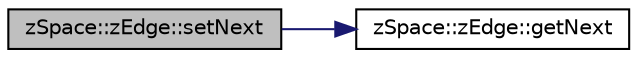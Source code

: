 digraph "zSpace::zEdge::setNext"
{
 // LATEX_PDF_SIZE
  edge [fontname="Helvetica",fontsize="10",labelfontname="Helvetica",labelfontsize="10"];
  node [fontname="Helvetica",fontsize="10",shape=record];
  rankdir="LR";
  Node583 [label="zSpace::zEdge::setNext",height=0.2,width=0.4,color="black", fillcolor="grey75", style="filled", fontcolor="black",tooltip="This method sets the next edge of current zEdge to the the input edge."];
  Node583 -> Node584 [color="midnightblue",fontsize="10",style="solid",fontname="Helvetica"];
  Node584 [label="zSpace::zEdge::getNext",height=0.2,width=0.4,color="black", fillcolor="white", style="filled",URL="$classz_space_1_1z_edge.html#a3bce594c06fc4450ce8af3c0b98e2ae3",tooltip="This method returns the next edge of current zEdge."];
}
